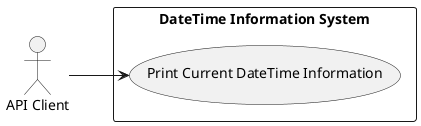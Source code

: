 @startuml
left to right direction
actor "API Client" as client
rectangle "DateTime Information System" {
  usecase "Print Current DateTime Information" as UC_PrintDateTime
}
client --> UC_PrintDateTime
@enduml
